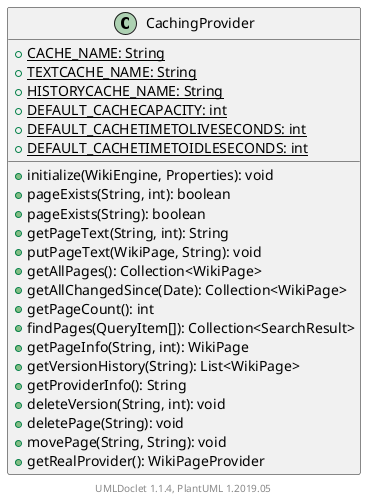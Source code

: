 @startuml

    class CachingProvider [[CachingProvider.html]] {
        {static} +CACHE_NAME: String
        {static} +TEXTCACHE_NAME: String
        {static} +HISTORYCACHE_NAME: String
        {static} +DEFAULT_CACHECAPACITY: int
        {static} +DEFAULT_CACHETIMETOLIVESECONDS: int
        {static} +DEFAULT_CACHETIMETOIDLESECONDS: int
        +initialize(WikiEngine, Properties): void
        +pageExists(String, int): boolean
        +pageExists(String): boolean
        +getPageText(String, int): String
        +putPageText(WikiPage, String): void
        +getAllPages(): Collection<WikiPage>
        +getAllChangedSince(Date): Collection<WikiPage>
        +getPageCount(): int
        +findPages(QueryItem[]): Collection<SearchResult>
        +getPageInfo(String, int): WikiPage
        +getVersionHistory(String): List<WikiPage>
        +getProviderInfo(): String
        +deleteVersion(String, int): void
        +deletePage(String): void
        +movePage(String, String): void
        +getRealProvider(): WikiPageProvider
    }


    center footer UMLDoclet 1.1.4, PlantUML 1.2019.05
@enduml
